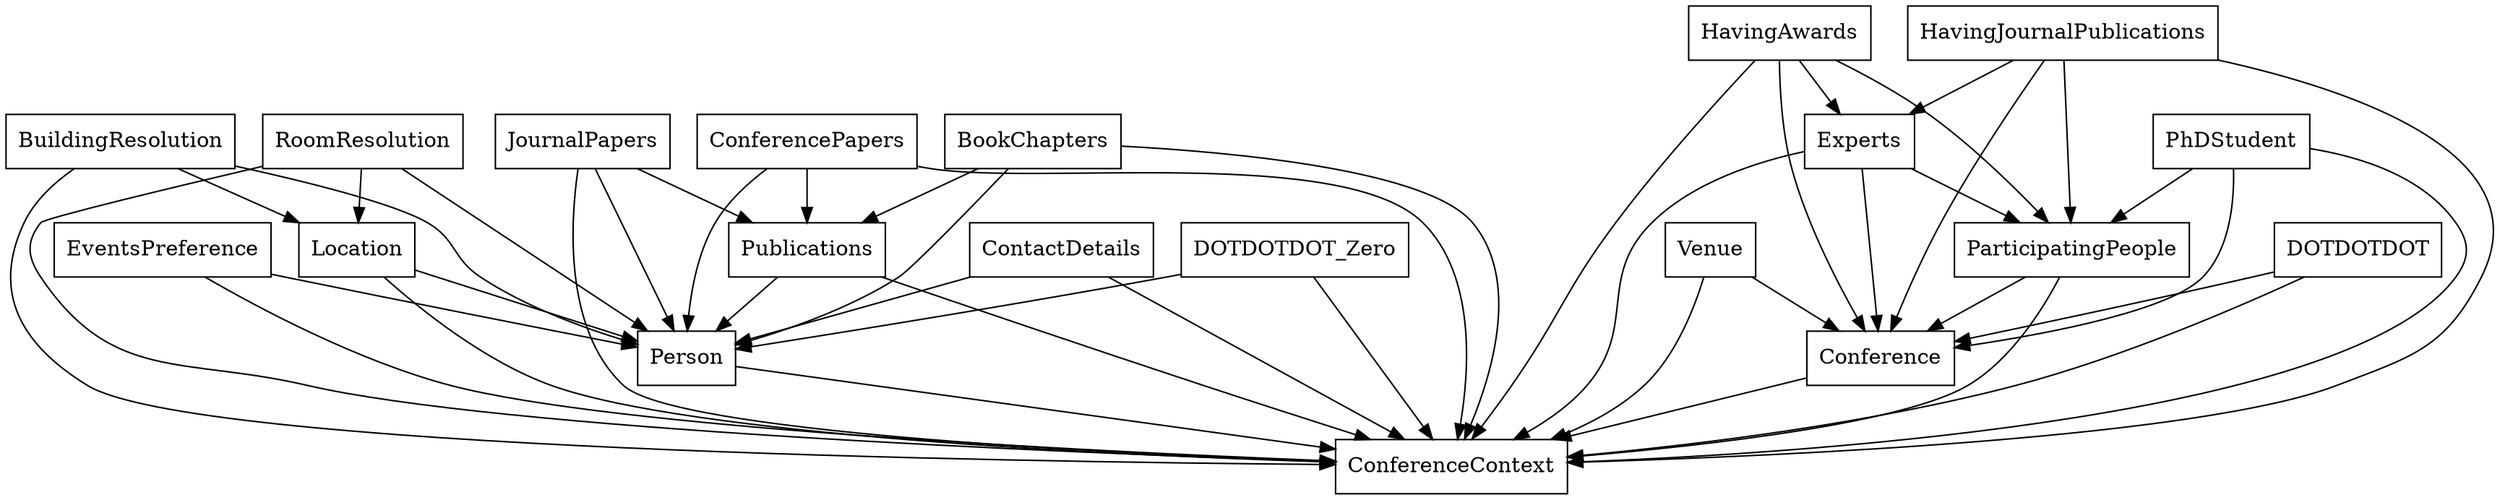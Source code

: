 digraph{
graph [rankdir=TB];
node [shape=box];
edge [arrowhead=normal];
0[label="EventsPreference",]
1[label="ConferencePapers",]
2[label="Location",]
3[label="Publications",]
4[label="ContactDetails",]
5[label="DOTDOTDOT_Zero",]
6[label="ConferenceContext",]
7[label="BuildingResolution",]
8[label="HavingAwards",]
9[label="Venue",]
10[label="DOTDOTDOT",]
11[label="JournalPapers",]
12[label="RoomResolution",]
13[label="Experts",]
14[label="Conference",]
15[label="HavingJournalPublications",]
16[label="ParticipatingPeople",]
17[label="PhDStudent",]
18[label="BookChapters",]
19[label="Person",]
0->6[label="",]
0->19[label="",]
1->3[label="",]
1->6[label="",]
1->19[label="",]
2->6[label="",]
2->19[label="",]
3->6[label="",]
3->19[label="",]
4->6[label="",]
4->19[label="",]
5->6[label="",]
5->19[label="",]
7->2[label="",]
7->6[label="",]
7->19[label="",]
8->6[label="",]
8->13[label="",]
8->14[label="",]
8->16[label="",]
9->6[label="",]
9->14[label="",]
10->6[label="",]
10->14[label="",]
11->3[label="",]
11->6[label="",]
11->19[label="",]
12->2[label="",]
12->6[label="",]
12->19[label="",]
13->6[label="",]
13->14[label="",]
13->16[label="",]
14->6[label="",]
15->6[label="",]
15->13[label="",]
15->14[label="",]
15->16[label="",]
16->6[label="",]
16->14[label="",]
17->6[label="",]
17->14[label="",]
17->16[label="",]
18->3[label="",]
18->6[label="",]
18->19[label="",]
19->6[label="",]
}
